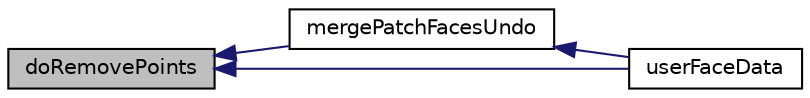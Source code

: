 digraph "doRemovePoints"
{
  bgcolor="transparent";
  edge [fontname="Helvetica",fontsize="10",labelfontname="Helvetica",labelfontsize="10"];
  node [fontname="Helvetica",fontsize="10",shape=record];
  rankdir="LR";
  Node14084 [label="doRemovePoints",height=0.2,width=0.4,color="black", fillcolor="grey75", style="filled", fontcolor="black"];
  Node14084 -> Node14085 [dir="back",color="midnightblue",fontsize="10",style="solid",fontname="Helvetica"];
  Node14085 [label="mergePatchFacesUndo",height=0.2,width=0.4,color="black",URL="$a25857.html#a46abeca243f55035145fe45edc956bef",tooltip="Merge coplanar faces. preserveFaces is != -1 for faces. "];
  Node14085 -> Node14086 [dir="back",color="midnightblue",fontsize="10",style="solid",fontname="Helvetica"];
  Node14086 [label="userFaceData",height=0.2,width=0.4,color="black",URL="$a25857.html#a2cb6efa4184bedfbed60b069881c26a3"];
  Node14084 -> Node14086 [dir="back",color="midnightblue",fontsize="10",style="solid",fontname="Helvetica"];
}
